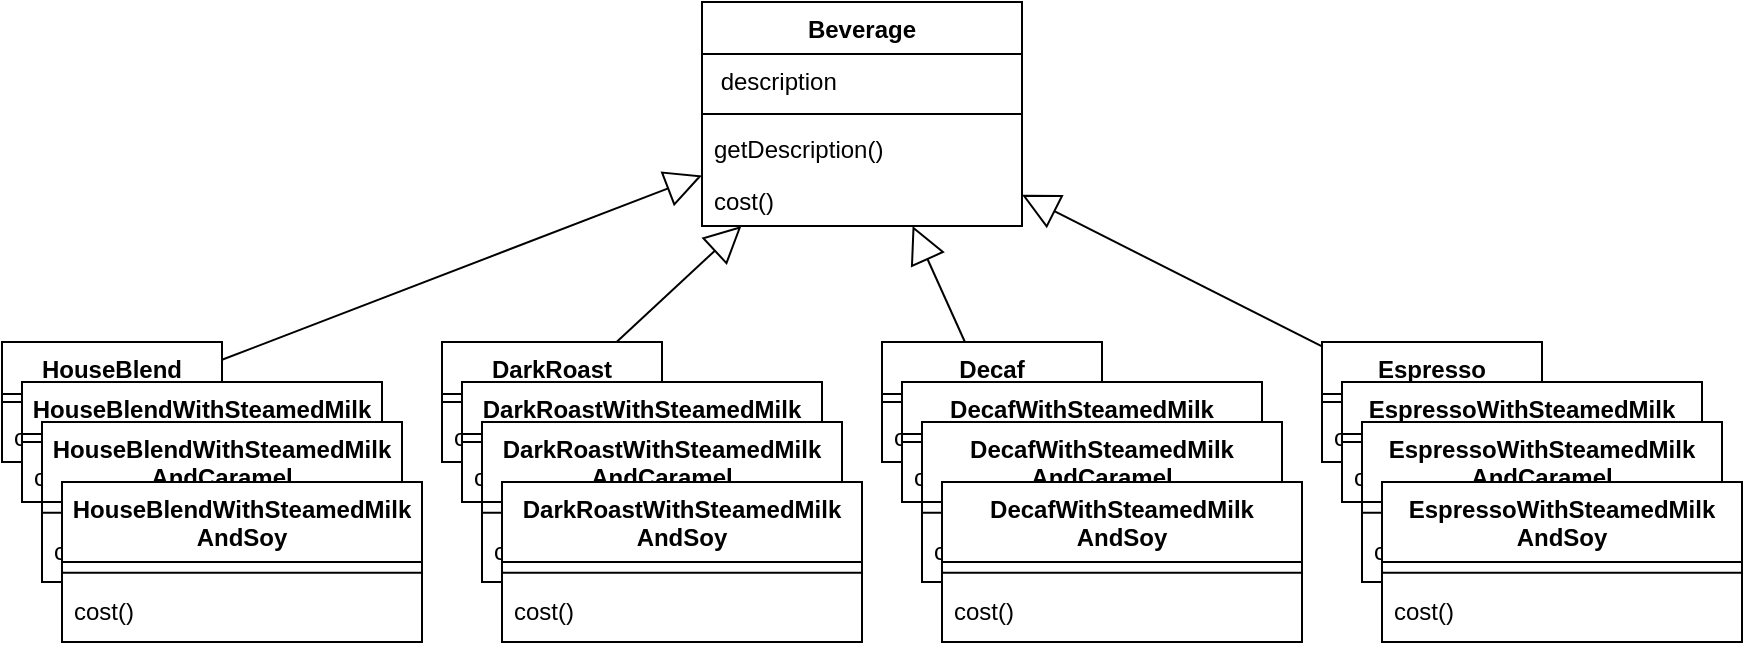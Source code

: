 <mxfile version="23.1.7" type="device">
  <diagram id="C5RBs43oDa-KdzZeNtuy" name="Page-1">
    <mxGraphModel dx="1195" dy="622" grid="1" gridSize="10" guides="1" tooltips="1" connect="1" arrows="1" fold="1" page="1" pageScale="1" pageWidth="827" pageHeight="1169" math="0" shadow="0">
      <root>
        <mxCell id="WIyWlLk6GJQsqaUBKTNV-0" />
        <mxCell id="WIyWlLk6GJQsqaUBKTNV-1" parent="WIyWlLk6GJQsqaUBKTNV-0" />
        <mxCell id="GhlGxq6gx5H_YgF2LxDl-124" value="Beverage" style="swimlane;fontStyle=1;align=center;verticalAlign=top;childLayout=stackLayout;horizontal=1;startSize=26;horizontalStack=0;resizeParent=1;resizeParentMax=0;resizeLast=0;collapsible=1;marginBottom=0;whiteSpace=wrap;html=1;" vertex="1" parent="WIyWlLk6GJQsqaUBKTNV-1">
          <mxGeometry x="350" y="160" width="160" height="112" as="geometry" />
        </mxCell>
        <mxCell id="GhlGxq6gx5H_YgF2LxDl-125" value="&amp;nbsp;description" style="text;strokeColor=none;fillColor=none;align=left;verticalAlign=top;spacingLeft=4;spacingRight=4;overflow=hidden;rotatable=0;points=[[0,0.5],[1,0.5]];portConstraint=eastwest;whiteSpace=wrap;html=1;" vertex="1" parent="GhlGxq6gx5H_YgF2LxDl-124">
          <mxGeometry y="26" width="160" height="26" as="geometry" />
        </mxCell>
        <mxCell id="GhlGxq6gx5H_YgF2LxDl-126" value="" style="line;strokeWidth=1;fillColor=none;align=left;verticalAlign=middle;spacingTop=-1;spacingLeft=3;spacingRight=3;rotatable=0;labelPosition=right;points=[];portConstraint=eastwest;strokeColor=inherit;" vertex="1" parent="GhlGxq6gx5H_YgF2LxDl-124">
          <mxGeometry y="52" width="160" height="8" as="geometry" />
        </mxCell>
        <mxCell id="GhlGxq6gx5H_YgF2LxDl-127" value="getDescription()" style="text;strokeColor=none;fillColor=none;align=left;verticalAlign=top;spacingLeft=4;spacingRight=4;overflow=hidden;rotatable=0;points=[[0,0.5],[1,0.5]];portConstraint=eastwest;whiteSpace=wrap;html=1;" vertex="1" parent="GhlGxq6gx5H_YgF2LxDl-124">
          <mxGeometry y="60" width="160" height="26" as="geometry" />
        </mxCell>
        <mxCell id="GhlGxq6gx5H_YgF2LxDl-128" value="cost()" style="text;strokeColor=none;fillColor=none;align=left;verticalAlign=top;spacingLeft=4;spacingRight=4;overflow=hidden;rotatable=0;points=[[0,0.5],[1,0.5]];portConstraint=eastwest;whiteSpace=wrap;html=1;" vertex="1" parent="GhlGxq6gx5H_YgF2LxDl-124">
          <mxGeometry y="86" width="160" height="26" as="geometry" />
        </mxCell>
        <mxCell id="GhlGxq6gx5H_YgF2LxDl-138" value="" style="endArrow=block;endSize=16;endFill=0;html=1;rounded=0;" edge="1" parent="WIyWlLk6GJQsqaUBKTNV-1" source="GhlGxq6gx5H_YgF2LxDl-129" target="GhlGxq6gx5H_YgF2LxDl-124">
          <mxGeometry width="160" relative="1" as="geometry">
            <mxPoint x="450" y="308.0" as="sourcePoint" />
            <mxPoint x="370" y="300" as="targetPoint" />
          </mxGeometry>
        </mxCell>
        <mxCell id="GhlGxq6gx5H_YgF2LxDl-216" value="" style="endArrow=block;endSize=16;endFill=0;html=1;rounded=0;" edge="1" parent="WIyWlLk6GJQsqaUBKTNV-1" source="GhlGxq6gx5H_YgF2LxDl-200" target="GhlGxq6gx5H_YgF2LxDl-124">
          <mxGeometry width="160" relative="1" as="geometry">
            <mxPoint x="299" y="350" as="sourcePoint" />
            <mxPoint x="376" y="282" as="targetPoint" />
          </mxGeometry>
        </mxCell>
        <mxCell id="GhlGxq6gx5H_YgF2LxDl-217" value="" style="endArrow=block;endSize=16;endFill=0;html=1;rounded=0;" edge="1" parent="WIyWlLk6GJQsqaUBKTNV-1" source="GhlGxq6gx5H_YgF2LxDl-205" target="GhlGxq6gx5H_YgF2LxDl-124">
          <mxGeometry width="160" relative="1" as="geometry">
            <mxPoint x="396" y="350" as="sourcePoint" />
            <mxPoint x="420" y="282" as="targetPoint" />
          </mxGeometry>
        </mxCell>
        <mxCell id="GhlGxq6gx5H_YgF2LxDl-218" value="" style="endArrow=block;endSize=16;endFill=0;html=1;rounded=0;" edge="1" parent="WIyWlLk6GJQsqaUBKTNV-1" source="GhlGxq6gx5H_YgF2LxDl-211" target="GhlGxq6gx5H_YgF2LxDl-124">
          <mxGeometry width="160" relative="1" as="geometry">
            <mxPoint x="492" y="350" as="sourcePoint" />
            <mxPoint x="464" y="282" as="targetPoint" />
          </mxGeometry>
        </mxCell>
        <mxCell id="GhlGxq6gx5H_YgF2LxDl-223" value="" style="group" vertex="1" connectable="0" parent="WIyWlLk6GJQsqaUBKTNV-1">
          <mxGeometry y="330" width="110" height="60" as="geometry" />
        </mxCell>
        <mxCell id="GhlGxq6gx5H_YgF2LxDl-219" value="" style="rounded=0;whiteSpace=wrap;html=1;" vertex="1" parent="GhlGxq6gx5H_YgF2LxDl-223">
          <mxGeometry width="110" height="60" as="geometry" />
        </mxCell>
        <mxCell id="GhlGxq6gx5H_YgF2LxDl-129" value="HouseBlend" style="swimlane;fontStyle=1;align=center;verticalAlign=top;childLayout=stackLayout;horizontal=1;startSize=26;horizontalStack=0;resizeParent=1;resizeParentMax=0;resizeLast=0;collapsible=1;marginBottom=0;whiteSpace=wrap;html=1;" vertex="1" parent="GhlGxq6gx5H_YgF2LxDl-223">
          <mxGeometry width="110" height="60" as="geometry" />
        </mxCell>
        <mxCell id="GhlGxq6gx5H_YgF2LxDl-131" value="" style="line;strokeWidth=1;fillColor=none;align=left;verticalAlign=middle;spacingTop=-1;spacingLeft=3;spacingRight=3;rotatable=0;labelPosition=right;points=[];portConstraint=eastwest;strokeColor=inherit;" vertex="1" parent="GhlGxq6gx5H_YgF2LxDl-129">
          <mxGeometry y="26" width="110" height="8" as="geometry" />
        </mxCell>
        <mxCell id="GhlGxq6gx5H_YgF2LxDl-132" value="cost()" style="text;strokeColor=none;fillColor=none;align=left;verticalAlign=top;spacingLeft=4;spacingRight=4;overflow=hidden;rotatable=0;points=[[0,0.5],[1,0.5]];portConstraint=eastwest;whiteSpace=wrap;html=1;" vertex="1" parent="GhlGxq6gx5H_YgF2LxDl-129">
          <mxGeometry y="34" width="110" height="26" as="geometry" />
        </mxCell>
        <mxCell id="GhlGxq6gx5H_YgF2LxDl-224" value="" style="group" vertex="1" connectable="0" parent="WIyWlLk6GJQsqaUBKTNV-1">
          <mxGeometry x="220" y="330" width="110" height="60" as="geometry" />
        </mxCell>
        <mxCell id="GhlGxq6gx5H_YgF2LxDl-220" value="" style="rounded=0;whiteSpace=wrap;html=1;" vertex="1" parent="GhlGxq6gx5H_YgF2LxDl-224">
          <mxGeometry width="110" height="60" as="geometry" />
        </mxCell>
        <mxCell id="GhlGxq6gx5H_YgF2LxDl-200" value="DarkRoast" style="swimlane;fontStyle=1;align=center;verticalAlign=top;childLayout=stackLayout;horizontal=1;startSize=26;horizontalStack=0;resizeParent=1;resizeParentMax=0;resizeLast=0;collapsible=1;marginBottom=0;whiteSpace=wrap;html=1;" vertex="1" parent="GhlGxq6gx5H_YgF2LxDl-224">
          <mxGeometry width="110" height="60" as="geometry" />
        </mxCell>
        <mxCell id="GhlGxq6gx5H_YgF2LxDl-202" value="" style="line;strokeWidth=1;fillColor=none;align=left;verticalAlign=middle;spacingTop=-1;spacingLeft=3;spacingRight=3;rotatable=0;labelPosition=right;points=[];portConstraint=eastwest;strokeColor=inherit;" vertex="1" parent="GhlGxq6gx5H_YgF2LxDl-200">
          <mxGeometry y="26" width="110" height="8" as="geometry" />
        </mxCell>
        <mxCell id="GhlGxq6gx5H_YgF2LxDl-203" value="cost()" style="text;strokeColor=none;fillColor=none;align=left;verticalAlign=top;spacingLeft=4;spacingRight=4;overflow=hidden;rotatable=0;points=[[0,0.5],[1,0.5]];portConstraint=eastwest;whiteSpace=wrap;html=1;" vertex="1" parent="GhlGxq6gx5H_YgF2LxDl-200">
          <mxGeometry y="34" width="110" height="26" as="geometry" />
        </mxCell>
        <mxCell id="GhlGxq6gx5H_YgF2LxDl-225" value="" style="group" vertex="1" connectable="0" parent="WIyWlLk6GJQsqaUBKTNV-1">
          <mxGeometry x="440" y="330" width="110" height="60" as="geometry" />
        </mxCell>
        <mxCell id="GhlGxq6gx5H_YgF2LxDl-221" value="" style="rounded=0;whiteSpace=wrap;html=1;" vertex="1" parent="GhlGxq6gx5H_YgF2LxDl-225">
          <mxGeometry width="110" height="60" as="geometry" />
        </mxCell>
        <mxCell id="GhlGxq6gx5H_YgF2LxDl-205" value="Decaf" style="swimlane;fontStyle=1;align=center;verticalAlign=top;childLayout=stackLayout;horizontal=1;startSize=26;horizontalStack=0;resizeParent=1;resizeParentMax=0;resizeLast=0;collapsible=1;marginBottom=0;whiteSpace=wrap;html=1;" vertex="1" parent="GhlGxq6gx5H_YgF2LxDl-225">
          <mxGeometry width="110" height="60" as="geometry" />
        </mxCell>
        <mxCell id="GhlGxq6gx5H_YgF2LxDl-207" value="" style="line;strokeWidth=1;fillColor=none;align=left;verticalAlign=middle;spacingTop=-1;spacingLeft=3;spacingRight=3;rotatable=0;labelPosition=right;points=[];portConstraint=eastwest;strokeColor=inherit;" vertex="1" parent="GhlGxq6gx5H_YgF2LxDl-205">
          <mxGeometry y="26" width="110" height="8" as="geometry" />
        </mxCell>
        <mxCell id="GhlGxq6gx5H_YgF2LxDl-208" value="cost()" style="text;strokeColor=none;fillColor=none;align=left;verticalAlign=top;spacingLeft=4;spacingRight=4;overflow=hidden;rotatable=0;points=[[0,0.5],[1,0.5]];portConstraint=eastwest;whiteSpace=wrap;html=1;" vertex="1" parent="GhlGxq6gx5H_YgF2LxDl-205">
          <mxGeometry y="34" width="110" height="26" as="geometry" />
        </mxCell>
        <mxCell id="GhlGxq6gx5H_YgF2LxDl-226" value="" style="group" vertex="1" connectable="0" parent="WIyWlLk6GJQsqaUBKTNV-1">
          <mxGeometry x="660" y="330" width="110" height="60" as="geometry" />
        </mxCell>
        <mxCell id="GhlGxq6gx5H_YgF2LxDl-222" value="" style="rounded=0;whiteSpace=wrap;html=1;" vertex="1" parent="GhlGxq6gx5H_YgF2LxDl-226">
          <mxGeometry width="110" height="60" as="geometry" />
        </mxCell>
        <mxCell id="GhlGxq6gx5H_YgF2LxDl-211" value="Espresso" style="swimlane;fontStyle=1;align=center;verticalAlign=top;childLayout=stackLayout;horizontal=1;startSize=26;horizontalStack=0;resizeParent=1;resizeParentMax=0;resizeLast=0;collapsible=1;marginBottom=0;whiteSpace=wrap;html=1;" vertex="1" parent="GhlGxq6gx5H_YgF2LxDl-226">
          <mxGeometry width="110" height="60" as="geometry" />
        </mxCell>
        <mxCell id="GhlGxq6gx5H_YgF2LxDl-213" value="" style="line;strokeWidth=1;fillColor=none;align=left;verticalAlign=middle;spacingTop=-1;spacingLeft=3;spacingRight=3;rotatable=0;labelPosition=right;points=[];portConstraint=eastwest;strokeColor=inherit;" vertex="1" parent="GhlGxq6gx5H_YgF2LxDl-211">
          <mxGeometry y="26" width="110" height="8" as="geometry" />
        </mxCell>
        <mxCell id="GhlGxq6gx5H_YgF2LxDl-214" value="cost()" style="text;strokeColor=none;fillColor=none;align=left;verticalAlign=top;spacingLeft=4;spacingRight=4;overflow=hidden;rotatable=0;points=[[0,0.5],[1,0.5]];portConstraint=eastwest;whiteSpace=wrap;html=1;" vertex="1" parent="GhlGxq6gx5H_YgF2LxDl-211">
          <mxGeometry y="34" width="110" height="26" as="geometry" />
        </mxCell>
        <mxCell id="GhlGxq6gx5H_YgF2LxDl-227" value="" style="group" vertex="1" connectable="0" parent="WIyWlLk6GJQsqaUBKTNV-1">
          <mxGeometry x="10" y="350" width="180" height="60" as="geometry" />
        </mxCell>
        <mxCell id="GhlGxq6gx5H_YgF2LxDl-228" value="" style="rounded=0;whiteSpace=wrap;html=1;" vertex="1" parent="GhlGxq6gx5H_YgF2LxDl-227">
          <mxGeometry width="180" height="60" as="geometry" />
        </mxCell>
        <mxCell id="GhlGxq6gx5H_YgF2LxDl-229" value="HouseBlendWithSteamedMilk" style="swimlane;fontStyle=1;align=center;verticalAlign=top;childLayout=stackLayout;horizontal=1;startSize=26;horizontalStack=0;resizeParent=1;resizeParentMax=0;resizeLast=0;collapsible=1;marginBottom=0;whiteSpace=wrap;html=1;" vertex="1" parent="GhlGxq6gx5H_YgF2LxDl-227">
          <mxGeometry width="180" height="60" as="geometry" />
        </mxCell>
        <mxCell id="GhlGxq6gx5H_YgF2LxDl-230" value="" style="line;strokeWidth=1;fillColor=none;align=left;verticalAlign=middle;spacingTop=-1;spacingLeft=3;spacingRight=3;rotatable=0;labelPosition=right;points=[];portConstraint=eastwest;strokeColor=inherit;" vertex="1" parent="GhlGxq6gx5H_YgF2LxDl-229">
          <mxGeometry y="26" width="180" height="8" as="geometry" />
        </mxCell>
        <mxCell id="GhlGxq6gx5H_YgF2LxDl-231" value="cost()" style="text;strokeColor=none;fillColor=none;align=left;verticalAlign=top;spacingLeft=4;spacingRight=4;overflow=hidden;rotatable=0;points=[[0,0.5],[1,0.5]];portConstraint=eastwest;whiteSpace=wrap;html=1;" vertex="1" parent="GhlGxq6gx5H_YgF2LxDl-229">
          <mxGeometry y="34" width="180" height="26" as="geometry" />
        </mxCell>
        <mxCell id="GhlGxq6gx5H_YgF2LxDl-237" value="" style="group" vertex="1" connectable="0" parent="WIyWlLk6GJQsqaUBKTNV-1">
          <mxGeometry x="20" y="370" width="180" height="80" as="geometry" />
        </mxCell>
        <mxCell id="GhlGxq6gx5H_YgF2LxDl-233" value="" style="rounded=0;whiteSpace=wrap;html=1;" vertex="1" parent="GhlGxq6gx5H_YgF2LxDl-237">
          <mxGeometry width="180" height="80" as="geometry" />
        </mxCell>
        <mxCell id="GhlGxq6gx5H_YgF2LxDl-234" value="HouseBlendWithSteamedMilk&lt;br&gt;AndCaramel" style="swimlane;fontStyle=1;align=center;verticalAlign=top;childLayout=stackLayout;horizontal=1;startSize=40;horizontalStack=0;resizeParent=1;resizeParentMax=0;resizeLast=0;collapsible=1;marginBottom=0;whiteSpace=wrap;html=1;" vertex="1" parent="GhlGxq6gx5H_YgF2LxDl-237">
          <mxGeometry width="180" height="79.997" as="geometry" />
        </mxCell>
        <mxCell id="GhlGxq6gx5H_YgF2LxDl-235" value="" style="line;strokeWidth=1;fillColor=none;align=left;verticalAlign=middle;spacingTop=-1;spacingLeft=3;spacingRight=3;rotatable=0;labelPosition=right;points=[];portConstraint=eastwest;strokeColor=inherit;" vertex="1" parent="GhlGxq6gx5H_YgF2LxDl-234">
          <mxGeometry y="40" width="180" height="10.667" as="geometry" />
        </mxCell>
        <mxCell id="GhlGxq6gx5H_YgF2LxDl-236" value="cost()" style="text;strokeColor=none;fillColor=none;align=left;verticalAlign=top;spacingLeft=4;spacingRight=4;overflow=hidden;rotatable=0;points=[[0,0.5],[1,0.5]];portConstraint=eastwest;whiteSpace=wrap;html=1;" vertex="1" parent="GhlGxq6gx5H_YgF2LxDl-234">
          <mxGeometry y="50.667" width="180" height="29.33" as="geometry" />
        </mxCell>
        <mxCell id="GhlGxq6gx5H_YgF2LxDl-238" value="" style="group" vertex="1" connectable="0" parent="WIyWlLk6GJQsqaUBKTNV-1">
          <mxGeometry x="30" y="400" width="180" height="80" as="geometry" />
        </mxCell>
        <mxCell id="GhlGxq6gx5H_YgF2LxDl-239" value="" style="rounded=0;whiteSpace=wrap;html=1;" vertex="1" parent="GhlGxq6gx5H_YgF2LxDl-238">
          <mxGeometry width="180" height="80" as="geometry" />
        </mxCell>
        <mxCell id="GhlGxq6gx5H_YgF2LxDl-240" value="HouseBlendWithSteamedMilk&lt;br&gt;AndSoy" style="swimlane;fontStyle=1;align=center;verticalAlign=top;childLayout=stackLayout;horizontal=1;startSize=40;horizontalStack=0;resizeParent=1;resizeParentMax=0;resizeLast=0;collapsible=1;marginBottom=0;whiteSpace=wrap;html=1;" vertex="1" parent="GhlGxq6gx5H_YgF2LxDl-238">
          <mxGeometry width="180" height="79.997" as="geometry" />
        </mxCell>
        <mxCell id="GhlGxq6gx5H_YgF2LxDl-241" value="" style="line;strokeWidth=1;fillColor=none;align=left;verticalAlign=middle;spacingTop=-1;spacingLeft=3;spacingRight=3;rotatable=0;labelPosition=right;points=[];portConstraint=eastwest;strokeColor=inherit;" vertex="1" parent="GhlGxq6gx5H_YgF2LxDl-240">
          <mxGeometry y="40" width="180" height="10.667" as="geometry" />
        </mxCell>
        <mxCell id="GhlGxq6gx5H_YgF2LxDl-242" value="cost()" style="text;strokeColor=none;fillColor=none;align=left;verticalAlign=top;spacingLeft=4;spacingRight=4;overflow=hidden;rotatable=0;points=[[0,0.5],[1,0.5]];portConstraint=eastwest;whiteSpace=wrap;html=1;" vertex="1" parent="GhlGxq6gx5H_YgF2LxDl-240">
          <mxGeometry y="50.667" width="180" height="29.33" as="geometry" />
        </mxCell>
        <mxCell id="GhlGxq6gx5H_YgF2LxDl-243" value="" style="group" vertex="1" connectable="0" parent="WIyWlLk6GJQsqaUBKTNV-1">
          <mxGeometry x="230" y="350" width="180" height="60" as="geometry" />
        </mxCell>
        <mxCell id="GhlGxq6gx5H_YgF2LxDl-244" value="" style="rounded=0;whiteSpace=wrap;html=1;" vertex="1" parent="GhlGxq6gx5H_YgF2LxDl-243">
          <mxGeometry width="180" height="60" as="geometry" />
        </mxCell>
        <mxCell id="GhlGxq6gx5H_YgF2LxDl-245" value="DarkRoastWithSteamedMilk" style="swimlane;fontStyle=1;align=center;verticalAlign=top;childLayout=stackLayout;horizontal=1;startSize=26;horizontalStack=0;resizeParent=1;resizeParentMax=0;resizeLast=0;collapsible=1;marginBottom=0;whiteSpace=wrap;html=1;" vertex="1" parent="GhlGxq6gx5H_YgF2LxDl-243">
          <mxGeometry width="180" height="60" as="geometry" />
        </mxCell>
        <mxCell id="GhlGxq6gx5H_YgF2LxDl-246" value="" style="line;strokeWidth=1;fillColor=none;align=left;verticalAlign=middle;spacingTop=-1;spacingLeft=3;spacingRight=3;rotatable=0;labelPosition=right;points=[];portConstraint=eastwest;strokeColor=inherit;" vertex="1" parent="GhlGxq6gx5H_YgF2LxDl-245">
          <mxGeometry y="26" width="180" height="8" as="geometry" />
        </mxCell>
        <mxCell id="GhlGxq6gx5H_YgF2LxDl-247" value="cost()" style="text;strokeColor=none;fillColor=none;align=left;verticalAlign=top;spacingLeft=4;spacingRight=4;overflow=hidden;rotatable=0;points=[[0,0.5],[1,0.5]];portConstraint=eastwest;whiteSpace=wrap;html=1;" vertex="1" parent="GhlGxq6gx5H_YgF2LxDl-245">
          <mxGeometry y="34" width="180" height="26" as="geometry" />
        </mxCell>
        <mxCell id="GhlGxq6gx5H_YgF2LxDl-248" value="" style="group" vertex="1" connectable="0" parent="WIyWlLk6GJQsqaUBKTNV-1">
          <mxGeometry x="240" y="370" width="180" height="80" as="geometry" />
        </mxCell>
        <mxCell id="GhlGxq6gx5H_YgF2LxDl-249" value="" style="rounded=0;whiteSpace=wrap;html=1;" vertex="1" parent="GhlGxq6gx5H_YgF2LxDl-248">
          <mxGeometry width="180" height="80" as="geometry" />
        </mxCell>
        <mxCell id="GhlGxq6gx5H_YgF2LxDl-250" value="DarkRoastWithSteamedMilk&lt;br&gt;AndCaramel" style="swimlane;fontStyle=1;align=center;verticalAlign=top;childLayout=stackLayout;horizontal=1;startSize=40;horizontalStack=0;resizeParent=1;resizeParentMax=0;resizeLast=0;collapsible=1;marginBottom=0;whiteSpace=wrap;html=1;" vertex="1" parent="GhlGxq6gx5H_YgF2LxDl-248">
          <mxGeometry width="180" height="79.997" as="geometry" />
        </mxCell>
        <mxCell id="GhlGxq6gx5H_YgF2LxDl-251" value="" style="line;strokeWidth=1;fillColor=none;align=left;verticalAlign=middle;spacingTop=-1;spacingLeft=3;spacingRight=3;rotatable=0;labelPosition=right;points=[];portConstraint=eastwest;strokeColor=inherit;" vertex="1" parent="GhlGxq6gx5H_YgF2LxDl-250">
          <mxGeometry y="40" width="180" height="10.667" as="geometry" />
        </mxCell>
        <mxCell id="GhlGxq6gx5H_YgF2LxDl-252" value="cost()" style="text;strokeColor=none;fillColor=none;align=left;verticalAlign=top;spacingLeft=4;spacingRight=4;overflow=hidden;rotatable=0;points=[[0,0.5],[1,0.5]];portConstraint=eastwest;whiteSpace=wrap;html=1;" vertex="1" parent="GhlGxq6gx5H_YgF2LxDl-250">
          <mxGeometry y="50.667" width="180" height="29.33" as="geometry" />
        </mxCell>
        <mxCell id="GhlGxq6gx5H_YgF2LxDl-253" value="" style="group" vertex="1" connectable="0" parent="WIyWlLk6GJQsqaUBKTNV-1">
          <mxGeometry x="250" y="400" width="180" height="80" as="geometry" />
        </mxCell>
        <mxCell id="GhlGxq6gx5H_YgF2LxDl-254" value="" style="rounded=0;whiteSpace=wrap;html=1;" vertex="1" parent="GhlGxq6gx5H_YgF2LxDl-253">
          <mxGeometry width="180" height="80" as="geometry" />
        </mxCell>
        <mxCell id="GhlGxq6gx5H_YgF2LxDl-255" value="DarkRoastWithSteamedMilk&lt;br&gt;AndSoy" style="swimlane;fontStyle=1;align=center;verticalAlign=top;childLayout=stackLayout;horizontal=1;startSize=40;horizontalStack=0;resizeParent=1;resizeParentMax=0;resizeLast=0;collapsible=1;marginBottom=0;whiteSpace=wrap;html=1;" vertex="1" parent="GhlGxq6gx5H_YgF2LxDl-253">
          <mxGeometry width="180" height="79.997" as="geometry" />
        </mxCell>
        <mxCell id="GhlGxq6gx5H_YgF2LxDl-256" value="" style="line;strokeWidth=1;fillColor=none;align=left;verticalAlign=middle;spacingTop=-1;spacingLeft=3;spacingRight=3;rotatable=0;labelPosition=right;points=[];portConstraint=eastwest;strokeColor=inherit;" vertex="1" parent="GhlGxq6gx5H_YgF2LxDl-255">
          <mxGeometry y="40" width="180" height="10.667" as="geometry" />
        </mxCell>
        <mxCell id="GhlGxq6gx5H_YgF2LxDl-257" value="cost()" style="text;strokeColor=none;fillColor=none;align=left;verticalAlign=top;spacingLeft=4;spacingRight=4;overflow=hidden;rotatable=0;points=[[0,0.5],[1,0.5]];portConstraint=eastwest;whiteSpace=wrap;html=1;" vertex="1" parent="GhlGxq6gx5H_YgF2LxDl-255">
          <mxGeometry y="50.667" width="180" height="29.33" as="geometry" />
        </mxCell>
        <mxCell id="GhlGxq6gx5H_YgF2LxDl-258" value="" style="group" vertex="1" connectable="0" parent="WIyWlLk6GJQsqaUBKTNV-1">
          <mxGeometry x="450" y="350" width="180" height="60" as="geometry" />
        </mxCell>
        <mxCell id="GhlGxq6gx5H_YgF2LxDl-259" value="" style="rounded=0;whiteSpace=wrap;html=1;" vertex="1" parent="GhlGxq6gx5H_YgF2LxDl-258">
          <mxGeometry width="180" height="60" as="geometry" />
        </mxCell>
        <mxCell id="GhlGxq6gx5H_YgF2LxDl-260" value="DecafWithSteamedMilk" style="swimlane;fontStyle=1;align=center;verticalAlign=top;childLayout=stackLayout;horizontal=1;startSize=26;horizontalStack=0;resizeParent=1;resizeParentMax=0;resizeLast=0;collapsible=1;marginBottom=0;whiteSpace=wrap;html=1;" vertex="1" parent="GhlGxq6gx5H_YgF2LxDl-258">
          <mxGeometry width="180" height="60" as="geometry" />
        </mxCell>
        <mxCell id="GhlGxq6gx5H_YgF2LxDl-261" value="" style="line;strokeWidth=1;fillColor=none;align=left;verticalAlign=middle;spacingTop=-1;spacingLeft=3;spacingRight=3;rotatable=0;labelPosition=right;points=[];portConstraint=eastwest;strokeColor=inherit;" vertex="1" parent="GhlGxq6gx5H_YgF2LxDl-260">
          <mxGeometry y="26" width="180" height="8" as="geometry" />
        </mxCell>
        <mxCell id="GhlGxq6gx5H_YgF2LxDl-262" value="cost()" style="text;strokeColor=none;fillColor=none;align=left;verticalAlign=top;spacingLeft=4;spacingRight=4;overflow=hidden;rotatable=0;points=[[0,0.5],[1,0.5]];portConstraint=eastwest;whiteSpace=wrap;html=1;" vertex="1" parent="GhlGxq6gx5H_YgF2LxDl-260">
          <mxGeometry y="34" width="180" height="26" as="geometry" />
        </mxCell>
        <mxCell id="GhlGxq6gx5H_YgF2LxDl-263" value="" style="group" vertex="1" connectable="0" parent="WIyWlLk6GJQsqaUBKTNV-1">
          <mxGeometry x="460" y="370" width="180" height="80" as="geometry" />
        </mxCell>
        <mxCell id="GhlGxq6gx5H_YgF2LxDl-264" value="" style="rounded=0;whiteSpace=wrap;html=1;" vertex="1" parent="GhlGxq6gx5H_YgF2LxDl-263">
          <mxGeometry width="180" height="80" as="geometry" />
        </mxCell>
        <mxCell id="GhlGxq6gx5H_YgF2LxDl-265" value="DecafWithSteamedMilk&lt;br&gt;AndCaramel" style="swimlane;fontStyle=1;align=center;verticalAlign=top;childLayout=stackLayout;horizontal=1;startSize=40;horizontalStack=0;resizeParent=1;resizeParentMax=0;resizeLast=0;collapsible=1;marginBottom=0;whiteSpace=wrap;html=1;" vertex="1" parent="GhlGxq6gx5H_YgF2LxDl-263">
          <mxGeometry width="180" height="79.997" as="geometry" />
        </mxCell>
        <mxCell id="GhlGxq6gx5H_YgF2LxDl-266" value="" style="line;strokeWidth=1;fillColor=none;align=left;verticalAlign=middle;spacingTop=-1;spacingLeft=3;spacingRight=3;rotatable=0;labelPosition=right;points=[];portConstraint=eastwest;strokeColor=inherit;" vertex="1" parent="GhlGxq6gx5H_YgF2LxDl-265">
          <mxGeometry y="40" width="180" height="10.667" as="geometry" />
        </mxCell>
        <mxCell id="GhlGxq6gx5H_YgF2LxDl-267" value="cost()" style="text;strokeColor=none;fillColor=none;align=left;verticalAlign=top;spacingLeft=4;spacingRight=4;overflow=hidden;rotatable=0;points=[[0,0.5],[1,0.5]];portConstraint=eastwest;whiteSpace=wrap;html=1;" vertex="1" parent="GhlGxq6gx5H_YgF2LxDl-265">
          <mxGeometry y="50.667" width="180" height="29.33" as="geometry" />
        </mxCell>
        <mxCell id="GhlGxq6gx5H_YgF2LxDl-268" value="" style="group" vertex="1" connectable="0" parent="WIyWlLk6GJQsqaUBKTNV-1">
          <mxGeometry x="470" y="400" width="180" height="80" as="geometry" />
        </mxCell>
        <mxCell id="GhlGxq6gx5H_YgF2LxDl-269" value="" style="rounded=0;whiteSpace=wrap;html=1;" vertex="1" parent="GhlGxq6gx5H_YgF2LxDl-268">
          <mxGeometry width="180" height="80" as="geometry" />
        </mxCell>
        <mxCell id="GhlGxq6gx5H_YgF2LxDl-270" value="DecafWithSteamedMilk&lt;br&gt;AndSoy" style="swimlane;fontStyle=1;align=center;verticalAlign=top;childLayout=stackLayout;horizontal=1;startSize=40;horizontalStack=0;resizeParent=1;resizeParentMax=0;resizeLast=0;collapsible=1;marginBottom=0;whiteSpace=wrap;html=1;" vertex="1" parent="GhlGxq6gx5H_YgF2LxDl-268">
          <mxGeometry width="180" height="79.997" as="geometry" />
        </mxCell>
        <mxCell id="GhlGxq6gx5H_YgF2LxDl-271" value="" style="line;strokeWidth=1;fillColor=none;align=left;verticalAlign=middle;spacingTop=-1;spacingLeft=3;spacingRight=3;rotatable=0;labelPosition=right;points=[];portConstraint=eastwest;strokeColor=inherit;" vertex="1" parent="GhlGxq6gx5H_YgF2LxDl-270">
          <mxGeometry y="40" width="180" height="10.667" as="geometry" />
        </mxCell>
        <mxCell id="GhlGxq6gx5H_YgF2LxDl-272" value="cost()" style="text;strokeColor=none;fillColor=none;align=left;verticalAlign=top;spacingLeft=4;spacingRight=4;overflow=hidden;rotatable=0;points=[[0,0.5],[1,0.5]];portConstraint=eastwest;whiteSpace=wrap;html=1;" vertex="1" parent="GhlGxq6gx5H_YgF2LxDl-270">
          <mxGeometry y="50.667" width="180" height="29.33" as="geometry" />
        </mxCell>
        <mxCell id="GhlGxq6gx5H_YgF2LxDl-274" value="" style="group" vertex="1" connectable="0" parent="WIyWlLk6GJQsqaUBKTNV-1">
          <mxGeometry x="670" y="350" width="180" height="60" as="geometry" />
        </mxCell>
        <mxCell id="GhlGxq6gx5H_YgF2LxDl-275" value="" style="rounded=0;whiteSpace=wrap;html=1;" vertex="1" parent="GhlGxq6gx5H_YgF2LxDl-274">
          <mxGeometry width="180" height="60" as="geometry" />
        </mxCell>
        <mxCell id="GhlGxq6gx5H_YgF2LxDl-276" value="EspressoWithSteamedMilk" style="swimlane;fontStyle=1;align=center;verticalAlign=top;childLayout=stackLayout;horizontal=1;startSize=26;horizontalStack=0;resizeParent=1;resizeParentMax=0;resizeLast=0;collapsible=1;marginBottom=0;whiteSpace=wrap;html=1;" vertex="1" parent="GhlGxq6gx5H_YgF2LxDl-274">
          <mxGeometry width="180" height="60" as="geometry" />
        </mxCell>
        <mxCell id="GhlGxq6gx5H_YgF2LxDl-277" value="" style="line;strokeWidth=1;fillColor=none;align=left;verticalAlign=middle;spacingTop=-1;spacingLeft=3;spacingRight=3;rotatable=0;labelPosition=right;points=[];portConstraint=eastwest;strokeColor=inherit;" vertex="1" parent="GhlGxq6gx5H_YgF2LxDl-276">
          <mxGeometry y="26" width="180" height="8" as="geometry" />
        </mxCell>
        <mxCell id="GhlGxq6gx5H_YgF2LxDl-278" value="cost()" style="text;strokeColor=none;fillColor=none;align=left;verticalAlign=top;spacingLeft=4;spacingRight=4;overflow=hidden;rotatable=0;points=[[0,0.5],[1,0.5]];portConstraint=eastwest;whiteSpace=wrap;html=1;" vertex="1" parent="GhlGxq6gx5H_YgF2LxDl-276">
          <mxGeometry y="34" width="180" height="26" as="geometry" />
        </mxCell>
        <mxCell id="GhlGxq6gx5H_YgF2LxDl-279" value="" style="group" vertex="1" connectable="0" parent="WIyWlLk6GJQsqaUBKTNV-1">
          <mxGeometry x="680" y="370" width="180" height="80" as="geometry" />
        </mxCell>
        <mxCell id="GhlGxq6gx5H_YgF2LxDl-280" value="" style="rounded=0;whiteSpace=wrap;html=1;" vertex="1" parent="GhlGxq6gx5H_YgF2LxDl-279">
          <mxGeometry width="180" height="80" as="geometry" />
        </mxCell>
        <mxCell id="GhlGxq6gx5H_YgF2LxDl-281" value="EspressoWithSteamedMilk&lt;br&gt;AndCaramel" style="swimlane;fontStyle=1;align=center;verticalAlign=top;childLayout=stackLayout;horizontal=1;startSize=40;horizontalStack=0;resizeParent=1;resizeParentMax=0;resizeLast=0;collapsible=1;marginBottom=0;whiteSpace=wrap;html=1;" vertex="1" parent="GhlGxq6gx5H_YgF2LxDl-279">
          <mxGeometry width="180" height="79.997" as="geometry" />
        </mxCell>
        <mxCell id="GhlGxq6gx5H_YgF2LxDl-282" value="" style="line;strokeWidth=1;fillColor=none;align=left;verticalAlign=middle;spacingTop=-1;spacingLeft=3;spacingRight=3;rotatable=0;labelPosition=right;points=[];portConstraint=eastwest;strokeColor=inherit;" vertex="1" parent="GhlGxq6gx5H_YgF2LxDl-281">
          <mxGeometry y="40" width="180" height="10.667" as="geometry" />
        </mxCell>
        <mxCell id="GhlGxq6gx5H_YgF2LxDl-283" value="cost()" style="text;strokeColor=none;fillColor=none;align=left;verticalAlign=top;spacingLeft=4;spacingRight=4;overflow=hidden;rotatable=0;points=[[0,0.5],[1,0.5]];portConstraint=eastwest;whiteSpace=wrap;html=1;" vertex="1" parent="GhlGxq6gx5H_YgF2LxDl-281">
          <mxGeometry y="50.667" width="180" height="29.33" as="geometry" />
        </mxCell>
        <mxCell id="GhlGxq6gx5H_YgF2LxDl-284" value="" style="group" vertex="1" connectable="0" parent="WIyWlLk6GJQsqaUBKTNV-1">
          <mxGeometry x="690" y="400" width="180" height="80" as="geometry" />
        </mxCell>
        <mxCell id="GhlGxq6gx5H_YgF2LxDl-285" value="" style="rounded=0;whiteSpace=wrap;html=1;" vertex="1" parent="GhlGxq6gx5H_YgF2LxDl-284">
          <mxGeometry width="180" height="80" as="geometry" />
        </mxCell>
        <mxCell id="GhlGxq6gx5H_YgF2LxDl-286" value="EspressoWithSteamedMilk&lt;br&gt;AndSoy" style="swimlane;fontStyle=1;align=center;verticalAlign=top;childLayout=stackLayout;horizontal=1;startSize=40;horizontalStack=0;resizeParent=1;resizeParentMax=0;resizeLast=0;collapsible=1;marginBottom=0;whiteSpace=wrap;html=1;" vertex="1" parent="GhlGxq6gx5H_YgF2LxDl-284">
          <mxGeometry width="180" height="79.997" as="geometry" />
        </mxCell>
        <mxCell id="GhlGxq6gx5H_YgF2LxDl-287" value="" style="line;strokeWidth=1;fillColor=none;align=left;verticalAlign=middle;spacingTop=-1;spacingLeft=3;spacingRight=3;rotatable=0;labelPosition=right;points=[];portConstraint=eastwest;strokeColor=inherit;" vertex="1" parent="GhlGxq6gx5H_YgF2LxDl-286">
          <mxGeometry y="40" width="180" height="10.667" as="geometry" />
        </mxCell>
        <mxCell id="GhlGxq6gx5H_YgF2LxDl-288" value="cost()" style="text;strokeColor=none;fillColor=none;align=left;verticalAlign=top;spacingLeft=4;spacingRight=4;overflow=hidden;rotatable=0;points=[[0,0.5],[1,0.5]];portConstraint=eastwest;whiteSpace=wrap;html=1;" vertex="1" parent="GhlGxq6gx5H_YgF2LxDl-286">
          <mxGeometry y="50.667" width="180" height="29.33" as="geometry" />
        </mxCell>
      </root>
    </mxGraphModel>
  </diagram>
</mxfile>
